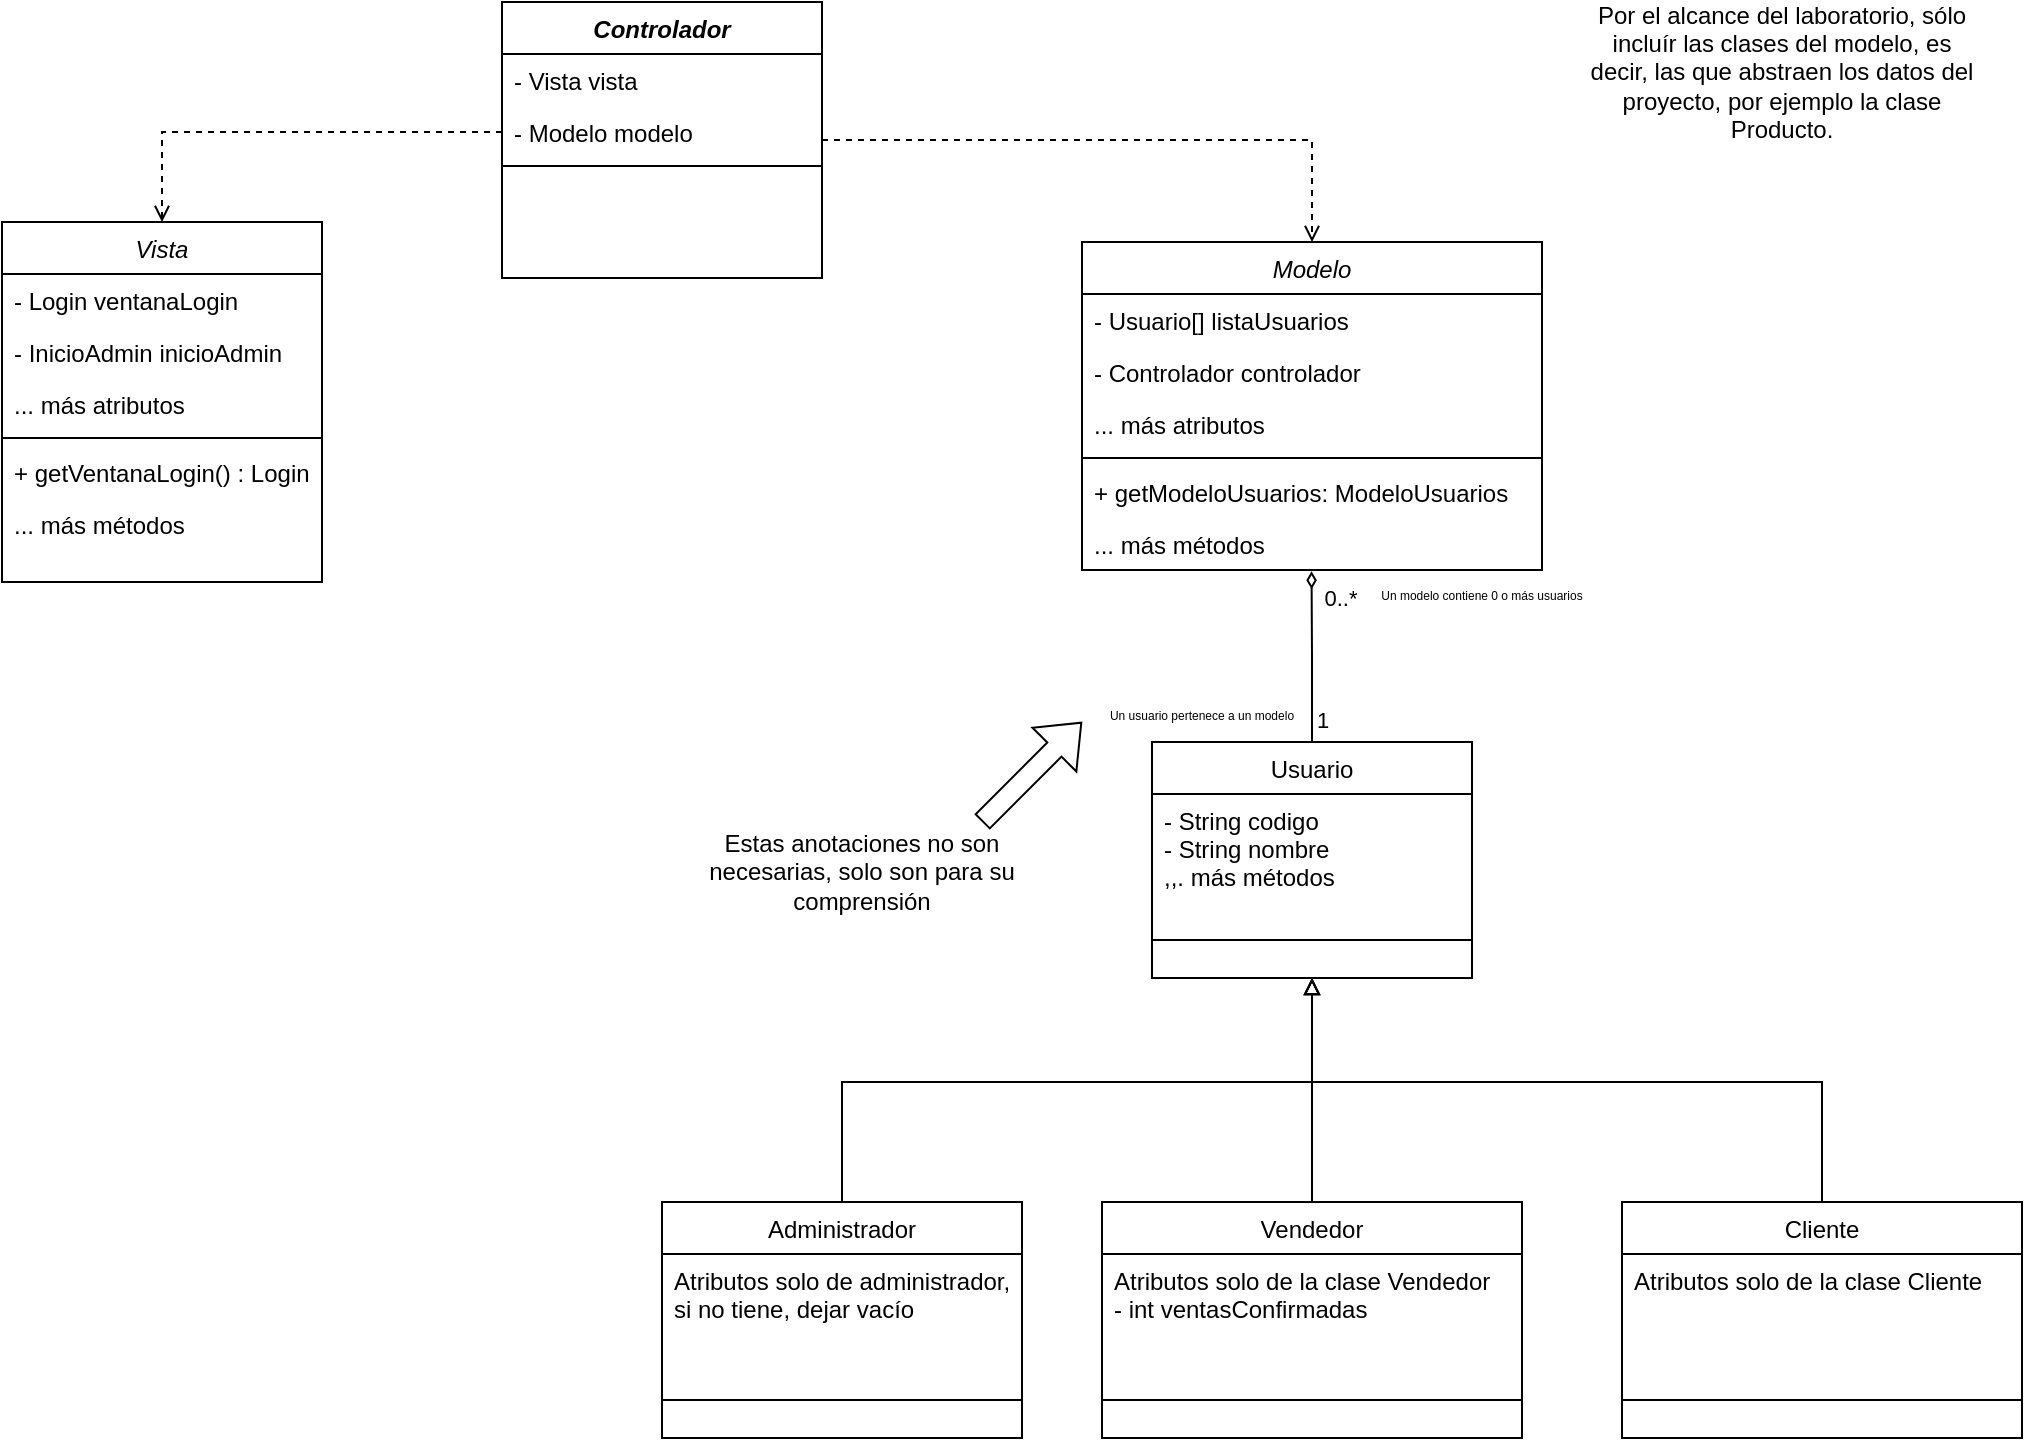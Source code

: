 <mxfile version="28.2.5">
  <diagram id="C5RBs43oDa-KdzZeNtuy" name="Page-1">
    <mxGraphModel dx="2778" dy="1413" grid="1" gridSize="10" guides="1" tooltips="1" connect="1" arrows="1" fold="1" page="1" pageScale="1" pageWidth="827" pageHeight="1169" math="0" shadow="0">
      <root>
        <mxCell id="WIyWlLk6GJQsqaUBKTNV-0" />
        <mxCell id="WIyWlLk6GJQsqaUBKTNV-1" parent="WIyWlLk6GJQsqaUBKTNV-0" />
        <mxCell id="CAEqAtMb21Lt3L2GuSAy-12" style="edgeStyle=orthogonalEdgeStyle;rounded=0;orthogonalLoop=1;jettySize=auto;html=1;entryX=0.5;entryY=0;entryDx=0;entryDy=0;endArrow=open;endFill=0;dashed=1;" parent="WIyWlLk6GJQsqaUBKTNV-1" source="zkfFHV4jXpPFQw0GAbJ--0" target="CAEqAtMb21Lt3L2GuSAy-6" edge="1">
          <mxGeometry relative="1" as="geometry" />
        </mxCell>
        <mxCell id="zkfFHV4jXpPFQw0GAbJ--0" value="Controlador" style="swimlane;fontStyle=3;align=center;verticalAlign=top;childLayout=stackLayout;horizontal=1;startSize=26;horizontalStack=0;resizeParent=1;resizeLast=0;collapsible=1;marginBottom=0;rounded=0;shadow=0;strokeWidth=1;" parent="WIyWlLk6GJQsqaUBKTNV-1" vertex="1">
          <mxGeometry x="310" y="80" width="160" height="138" as="geometry">
            <mxRectangle x="230" y="140" width="160" height="26" as="alternateBounds" />
          </mxGeometry>
        </mxCell>
        <mxCell id="zkfFHV4jXpPFQw0GAbJ--1" value="- Vista vista" style="text;align=left;verticalAlign=top;spacingLeft=4;spacingRight=4;overflow=hidden;rotatable=0;points=[[0,0.5],[1,0.5]];portConstraint=eastwest;" parent="zkfFHV4jXpPFQw0GAbJ--0" vertex="1">
          <mxGeometry y="26" width="160" height="26" as="geometry" />
        </mxCell>
        <mxCell id="zkfFHV4jXpPFQw0GAbJ--2" value="- Modelo modelo" style="text;align=left;verticalAlign=top;spacingLeft=4;spacingRight=4;overflow=hidden;rotatable=0;points=[[0,0.5],[1,0.5]];portConstraint=eastwest;rounded=0;shadow=0;html=0;" parent="zkfFHV4jXpPFQw0GAbJ--0" vertex="1">
          <mxGeometry y="52" width="160" height="26" as="geometry" />
        </mxCell>
        <mxCell id="zkfFHV4jXpPFQw0GAbJ--4" value="" style="line;html=1;strokeWidth=1;align=left;verticalAlign=middle;spacingTop=-1;spacingLeft=3;spacingRight=3;rotatable=0;labelPosition=right;points=[];portConstraint=eastwest;" parent="zkfFHV4jXpPFQw0GAbJ--0" vertex="1">
          <mxGeometry y="78" width="160" height="8" as="geometry" />
        </mxCell>
        <mxCell id="zkfFHV4jXpPFQw0GAbJ--13" value="Usuario" style="swimlane;fontStyle=0;align=center;verticalAlign=top;childLayout=stackLayout;horizontal=1;startSize=26;horizontalStack=0;resizeParent=1;resizeLast=0;collapsible=1;marginBottom=0;rounded=0;shadow=0;strokeWidth=1;" parent="WIyWlLk6GJQsqaUBKTNV-1" vertex="1">
          <mxGeometry x="635" y="450" width="160" height="118" as="geometry">
            <mxRectangle x="340" y="380" width="170" height="26" as="alternateBounds" />
          </mxGeometry>
        </mxCell>
        <mxCell id="zkfFHV4jXpPFQw0GAbJ--14" value="- String codigo&#xa;- String nombre&#xa;,,. más métodos" style="text;align=left;verticalAlign=top;spacingLeft=4;spacingRight=4;overflow=hidden;rotatable=0;points=[[0,0.5],[1,0.5]];portConstraint=eastwest;" parent="zkfFHV4jXpPFQw0GAbJ--13" vertex="1">
          <mxGeometry y="26" width="160" height="54" as="geometry" />
        </mxCell>
        <mxCell id="zkfFHV4jXpPFQw0GAbJ--15" value="" style="line;html=1;strokeWidth=1;align=left;verticalAlign=middle;spacingTop=-1;spacingLeft=3;spacingRight=3;rotatable=0;labelPosition=right;points=[];portConstraint=eastwest;" parent="zkfFHV4jXpPFQw0GAbJ--13" vertex="1">
          <mxGeometry y="80" width="160" height="38" as="geometry" />
        </mxCell>
        <mxCell id="CAEqAtMb21Lt3L2GuSAy-0" value="Vista" style="swimlane;fontStyle=2;align=center;verticalAlign=top;childLayout=stackLayout;horizontal=1;startSize=26;horizontalStack=0;resizeParent=1;resizeLast=0;collapsible=1;marginBottom=0;rounded=0;shadow=0;strokeWidth=1;" parent="WIyWlLk6GJQsqaUBKTNV-1" vertex="1">
          <mxGeometry x="60" y="190" width="160" height="180" as="geometry">
            <mxRectangle x="230" y="140" width="160" height="26" as="alternateBounds" />
          </mxGeometry>
        </mxCell>
        <mxCell id="CAEqAtMb21Lt3L2GuSAy-1" value="- Login ventanaLogin" style="text;align=left;verticalAlign=top;spacingLeft=4;spacingRight=4;overflow=hidden;rotatable=0;points=[[0,0.5],[1,0.5]];portConstraint=eastwest;" parent="CAEqAtMb21Lt3L2GuSAy-0" vertex="1">
          <mxGeometry y="26" width="160" height="26" as="geometry" />
        </mxCell>
        <mxCell id="CAEqAtMb21Lt3L2GuSAy-2" value="- InicioAdmin inicioAdmin" style="text;align=left;verticalAlign=top;spacingLeft=4;spacingRight=4;overflow=hidden;rotatable=0;points=[[0,0.5],[1,0.5]];portConstraint=eastwest;rounded=0;shadow=0;html=0;" parent="CAEqAtMb21Lt3L2GuSAy-0" vertex="1">
          <mxGeometry y="52" width="160" height="26" as="geometry" />
        </mxCell>
        <mxCell id="CAEqAtMb21Lt3L2GuSAy-3" value="... más atributos" style="text;align=left;verticalAlign=top;spacingLeft=4;spacingRight=4;overflow=hidden;rotatable=0;points=[[0,0.5],[1,0.5]];portConstraint=eastwest;rounded=0;shadow=0;html=0;" parent="CAEqAtMb21Lt3L2GuSAy-0" vertex="1">
          <mxGeometry y="78" width="160" height="26" as="geometry" />
        </mxCell>
        <mxCell id="CAEqAtMb21Lt3L2GuSAy-4" value="" style="line;html=1;strokeWidth=1;align=left;verticalAlign=middle;spacingTop=-1;spacingLeft=3;spacingRight=3;rotatable=0;labelPosition=right;points=[];portConstraint=eastwest;" parent="CAEqAtMb21Lt3L2GuSAy-0" vertex="1">
          <mxGeometry y="104" width="160" height="8" as="geometry" />
        </mxCell>
        <mxCell id="BJqcjY9YYXueP6Z9nzBE-0" value="+ getVentanaLogin() : Login&#xa;" style="text;align=left;verticalAlign=top;spacingLeft=4;spacingRight=4;overflow=hidden;rotatable=0;points=[[0,0.5],[1,0.5]];portConstraint=eastwest;" vertex="1" parent="CAEqAtMb21Lt3L2GuSAy-0">
          <mxGeometry y="112" width="160" height="26" as="geometry" />
        </mxCell>
        <mxCell id="CAEqAtMb21Lt3L2GuSAy-5" value="... más métodos" style="text;align=left;verticalAlign=top;spacingLeft=4;spacingRight=4;overflow=hidden;rotatable=0;points=[[0,0.5],[1,0.5]];portConstraint=eastwest;" parent="CAEqAtMb21Lt3L2GuSAy-0" vertex="1">
          <mxGeometry y="138" width="160" height="42" as="geometry" />
        </mxCell>
        <mxCell id="CAEqAtMb21Lt3L2GuSAy-6" value="Modelo" style="swimlane;fontStyle=2;align=center;verticalAlign=top;childLayout=stackLayout;horizontal=1;startSize=26;horizontalStack=0;resizeParent=1;resizeLast=0;collapsible=1;marginBottom=0;rounded=0;shadow=0;strokeWidth=1;" parent="WIyWlLk6GJQsqaUBKTNV-1" vertex="1">
          <mxGeometry x="600" y="200" width="230" height="164" as="geometry">
            <mxRectangle x="230" y="140" width="160" height="26" as="alternateBounds" />
          </mxGeometry>
        </mxCell>
        <mxCell id="CAEqAtMb21Lt3L2GuSAy-7" value="- Usuario[] listaUsuarios" style="text;align=left;verticalAlign=top;spacingLeft=4;spacingRight=4;overflow=hidden;rotatable=0;points=[[0,0.5],[1,0.5]];portConstraint=eastwest;" parent="CAEqAtMb21Lt3L2GuSAy-6" vertex="1">
          <mxGeometry y="26" width="230" height="26" as="geometry" />
        </mxCell>
        <mxCell id="CAEqAtMb21Lt3L2GuSAy-8" value="- Controlador controlador" style="text;align=left;verticalAlign=top;spacingLeft=4;spacingRight=4;overflow=hidden;rotatable=0;points=[[0,0.5],[1,0.5]];portConstraint=eastwest;rounded=0;shadow=0;html=0;" parent="CAEqAtMb21Lt3L2GuSAy-6" vertex="1">
          <mxGeometry y="52" width="230" height="26" as="geometry" />
        </mxCell>
        <mxCell id="CAEqAtMb21Lt3L2GuSAy-9" value="... más atributos" style="text;align=left;verticalAlign=top;spacingLeft=4;spacingRight=4;overflow=hidden;rotatable=0;points=[[0,0.5],[1,0.5]];portConstraint=eastwest;rounded=0;shadow=0;html=0;" parent="CAEqAtMb21Lt3L2GuSAy-6" vertex="1">
          <mxGeometry y="78" width="230" height="26" as="geometry" />
        </mxCell>
        <mxCell id="CAEqAtMb21Lt3L2GuSAy-10" value="" style="line;html=1;strokeWidth=1;align=left;verticalAlign=middle;spacingTop=-1;spacingLeft=3;spacingRight=3;rotatable=0;labelPosition=right;points=[];portConstraint=eastwest;" parent="CAEqAtMb21Lt3L2GuSAy-6" vertex="1">
          <mxGeometry y="104" width="230" height="8" as="geometry" />
        </mxCell>
        <mxCell id="CAEqAtMb21Lt3L2GuSAy-11" value="+ getModeloUsuarios: ModeloUsuarios" style="text;align=left;verticalAlign=top;spacingLeft=4;spacingRight=4;overflow=hidden;rotatable=0;points=[[0,0.5],[1,0.5]];portConstraint=eastwest;" parent="CAEqAtMb21Lt3L2GuSAy-6" vertex="1">
          <mxGeometry y="112" width="230" height="26" as="geometry" />
        </mxCell>
        <mxCell id="BJqcjY9YYXueP6Z9nzBE-10" value="... más métodos" style="text;align=left;verticalAlign=top;spacingLeft=4;spacingRight=4;overflow=hidden;rotatable=0;points=[[0,0.5],[1,0.5]];portConstraint=eastwest;" vertex="1" parent="CAEqAtMb21Lt3L2GuSAy-6">
          <mxGeometry y="138" width="230" height="26" as="geometry" />
        </mxCell>
        <mxCell id="CAEqAtMb21Lt3L2GuSAy-13" style="edgeStyle=orthogonalEdgeStyle;rounded=0;orthogonalLoop=1;jettySize=auto;html=1;entryX=0.5;entryY=0;entryDx=0;entryDy=0;endArrow=open;endFill=0;dashed=1;" parent="WIyWlLk6GJQsqaUBKTNV-1" source="zkfFHV4jXpPFQw0GAbJ--2" target="CAEqAtMb21Lt3L2GuSAy-0" edge="1">
          <mxGeometry relative="1" as="geometry" />
        </mxCell>
        <mxCell id="CAEqAtMb21Lt3L2GuSAy-14" style="edgeStyle=orthogonalEdgeStyle;rounded=0;orthogonalLoop=1;jettySize=auto;html=1;endArrow=diamondThin;endFill=0;entryX=0.499;entryY=1.026;entryDx=0;entryDy=0;entryPerimeter=0;" parent="WIyWlLk6GJQsqaUBKTNV-1" source="zkfFHV4jXpPFQw0GAbJ--13" target="BJqcjY9YYXueP6Z9nzBE-10" edge="1">
          <mxGeometry relative="1" as="geometry">
            <mxPoint x="720" y="370" as="targetPoint" />
            <Array as="points" />
          </mxGeometry>
        </mxCell>
        <mxCell id="BJqcjY9YYXueP6Z9nzBE-7" value="1" style="edgeLabel;html=1;align=center;verticalAlign=middle;resizable=0;points=[];" vertex="1" connectable="0" parent="CAEqAtMb21Lt3L2GuSAy-14">
          <mxGeometry x="-0.732" y="-5" relative="1" as="geometry">
            <mxPoint as="offset" />
          </mxGeometry>
        </mxCell>
        <mxCell id="BJqcjY9YYXueP6Z9nzBE-8" value="0..*" style="edgeLabel;html=1;align=center;verticalAlign=middle;resizable=0;points=[];" vertex="1" connectable="0" parent="CAEqAtMb21Lt3L2GuSAy-14">
          <mxGeometry x="0.678" y="-3" relative="1" as="geometry">
            <mxPoint x="11" as="offset" />
          </mxGeometry>
        </mxCell>
        <mxCell id="BJqcjY9YYXueP6Z9nzBE-17" style="edgeStyle=orthogonalEdgeStyle;rounded=0;orthogonalLoop=1;jettySize=auto;html=1;exitX=0.5;exitY=0;exitDx=0;exitDy=0;entryX=0.5;entryY=1;entryDx=0;entryDy=0;endArrow=block;endFill=0;" edge="1" parent="WIyWlLk6GJQsqaUBKTNV-1" source="CAEqAtMb21Lt3L2GuSAy-15" target="zkfFHV4jXpPFQw0GAbJ--13">
          <mxGeometry relative="1" as="geometry">
            <Array as="points">
              <mxPoint x="480" y="620" />
              <mxPoint x="715" y="620" />
            </Array>
          </mxGeometry>
        </mxCell>
        <mxCell id="CAEqAtMb21Lt3L2GuSAy-15" value="Administrador" style="swimlane;fontStyle=0;align=center;verticalAlign=top;childLayout=stackLayout;horizontal=1;startSize=26;horizontalStack=0;resizeParent=1;resizeLast=0;collapsible=1;marginBottom=0;rounded=0;shadow=0;strokeWidth=1;" parent="WIyWlLk6GJQsqaUBKTNV-1" vertex="1">
          <mxGeometry x="390" y="680" width="180" height="118" as="geometry">
            <mxRectangle x="340" y="380" width="170" height="26" as="alternateBounds" />
          </mxGeometry>
        </mxCell>
        <mxCell id="CAEqAtMb21Lt3L2GuSAy-16" value="Atributos solo de administrador, &#xa;si no tiene, dejar vacío&#xa;" style="text;align=left;verticalAlign=top;spacingLeft=4;spacingRight=4;overflow=hidden;rotatable=0;points=[[0,0.5],[1,0.5]];portConstraint=eastwest;" parent="CAEqAtMb21Lt3L2GuSAy-15" vertex="1">
          <mxGeometry y="26" width="180" height="54" as="geometry" />
        </mxCell>
        <mxCell id="CAEqAtMb21Lt3L2GuSAy-17" value="" style="line;html=1;strokeWidth=1;align=left;verticalAlign=middle;spacingTop=-1;spacingLeft=3;spacingRight=3;rotatable=0;labelPosition=right;points=[];portConstraint=eastwest;" parent="CAEqAtMb21Lt3L2GuSAy-15" vertex="1">
          <mxGeometry y="80" width="180" height="38" as="geometry" />
        </mxCell>
        <mxCell id="BJqcjY9YYXueP6Z9nzBE-19" style="edgeStyle=orthogonalEdgeStyle;rounded=0;orthogonalLoop=1;jettySize=auto;html=1;exitX=0.5;exitY=0;exitDx=0;exitDy=0;entryX=0.5;entryY=1;entryDx=0;entryDy=0;endArrow=block;endFill=0;" edge="1" parent="WIyWlLk6GJQsqaUBKTNV-1" source="CAEqAtMb21Lt3L2GuSAy-18" target="zkfFHV4jXpPFQw0GAbJ--13">
          <mxGeometry relative="1" as="geometry" />
        </mxCell>
        <mxCell id="CAEqAtMb21Lt3L2GuSAy-18" value="Vendedor" style="swimlane;fontStyle=0;align=center;verticalAlign=top;childLayout=stackLayout;horizontal=1;startSize=26;horizontalStack=0;resizeParent=1;resizeLast=0;collapsible=1;marginBottom=0;rounded=0;shadow=0;strokeWidth=1;" parent="WIyWlLk6GJQsqaUBKTNV-1" vertex="1">
          <mxGeometry x="610" y="680" width="210" height="118" as="geometry">
            <mxRectangle x="340" y="380" width="170" height="26" as="alternateBounds" />
          </mxGeometry>
        </mxCell>
        <mxCell id="CAEqAtMb21Lt3L2GuSAy-19" value="Atributos solo de la clase Vendedor&#xa;- int ventasConfirmadas" style="text;align=left;verticalAlign=top;spacingLeft=4;spacingRight=4;overflow=hidden;rotatable=0;points=[[0,0.5],[1,0.5]];portConstraint=eastwest;" parent="CAEqAtMb21Lt3L2GuSAy-18" vertex="1">
          <mxGeometry y="26" width="210" height="54" as="geometry" />
        </mxCell>
        <mxCell id="CAEqAtMb21Lt3L2GuSAy-20" value="" style="line;html=1;strokeWidth=1;align=left;verticalAlign=middle;spacingTop=-1;spacingLeft=3;spacingRight=3;rotatable=0;labelPosition=right;points=[];portConstraint=eastwest;" parent="CAEqAtMb21Lt3L2GuSAy-18" vertex="1">
          <mxGeometry y="80" width="210" height="38" as="geometry" />
        </mxCell>
        <mxCell id="BJqcjY9YYXueP6Z9nzBE-21" style="edgeStyle=orthogonalEdgeStyle;rounded=0;orthogonalLoop=1;jettySize=auto;html=1;exitX=0.5;exitY=0;exitDx=0;exitDy=0;entryX=0.5;entryY=1;entryDx=0;entryDy=0;endArrow=block;endFill=0;" edge="1" parent="WIyWlLk6GJQsqaUBKTNV-1" source="CAEqAtMb21Lt3L2GuSAy-21" target="zkfFHV4jXpPFQw0GAbJ--13">
          <mxGeometry relative="1" as="geometry">
            <Array as="points">
              <mxPoint x="970" y="620" />
              <mxPoint x="715" y="620" />
            </Array>
          </mxGeometry>
        </mxCell>
        <mxCell id="CAEqAtMb21Lt3L2GuSAy-21" value="Cliente" style="swimlane;fontStyle=0;align=center;verticalAlign=top;childLayout=stackLayout;horizontal=1;startSize=26;horizontalStack=0;resizeParent=1;resizeLast=0;collapsible=1;marginBottom=0;rounded=0;shadow=0;strokeWidth=1;" parent="WIyWlLk6GJQsqaUBKTNV-1" vertex="1">
          <mxGeometry x="870" y="680" width="200" height="118" as="geometry">
            <mxRectangle x="340" y="380" width="170" height="26" as="alternateBounds" />
          </mxGeometry>
        </mxCell>
        <mxCell id="CAEqAtMb21Lt3L2GuSAy-22" value="Atributos solo de la clase Cliente" style="text;align=left;verticalAlign=top;spacingLeft=4;spacingRight=4;overflow=hidden;rotatable=0;points=[[0,0.5],[1,0.5]];portConstraint=eastwest;" parent="CAEqAtMb21Lt3L2GuSAy-21" vertex="1">
          <mxGeometry y="26" width="200" height="54" as="geometry" />
        </mxCell>
        <mxCell id="CAEqAtMb21Lt3L2GuSAy-23" value="" style="line;html=1;strokeWidth=1;align=left;verticalAlign=middle;spacingTop=-1;spacingLeft=3;spacingRight=3;rotatable=0;labelPosition=right;points=[];portConstraint=eastwest;" parent="CAEqAtMb21Lt3L2GuSAy-21" vertex="1">
          <mxGeometry y="80" width="200" height="38" as="geometry" />
        </mxCell>
        <mxCell id="BJqcjY9YYXueP6Z9nzBE-5" value="Por el alcance del laboratorio, sólo incluír las clases del modelo, es decir, las que abstraen los datos del proyecto, por ejemplo la clase Producto." style="text;html=1;align=center;verticalAlign=middle;whiteSpace=wrap;rounded=0;" vertex="1" parent="WIyWlLk6GJQsqaUBKTNV-1">
          <mxGeometry x="850" y="100" width="200" height="30" as="geometry" />
        </mxCell>
        <mxCell id="BJqcjY9YYXueP6Z9nzBE-9" value="&lt;font style=&quot;font-size: 6px;&quot;&gt;Un modelo contiene 0 o más usuarios&lt;/font&gt;" style="text;html=1;align=center;verticalAlign=middle;whiteSpace=wrap;rounded=0;" vertex="1" parent="WIyWlLk6GJQsqaUBKTNV-1">
          <mxGeometry x="740" y="370" width="120" height="10" as="geometry" />
        </mxCell>
        <mxCell id="BJqcjY9YYXueP6Z9nzBE-12" value="&lt;font style=&quot;font-size: 6px;&quot;&gt;Un usuario pertenece a un modelo&lt;/font&gt;" style="text;html=1;align=center;verticalAlign=middle;whiteSpace=wrap;rounded=0;" vertex="1" parent="WIyWlLk6GJQsqaUBKTNV-1">
          <mxGeometry x="610" y="430" width="100" height="10" as="geometry" />
        </mxCell>
        <mxCell id="BJqcjY9YYXueP6Z9nzBE-14" value="" style="shape=flexArrow;endArrow=classic;html=1;rounded=0;" edge="1" parent="WIyWlLk6GJQsqaUBKTNV-1">
          <mxGeometry width="50" height="50" relative="1" as="geometry">
            <mxPoint x="550" y="490" as="sourcePoint" />
            <mxPoint x="600" y="440" as="targetPoint" />
          </mxGeometry>
        </mxCell>
        <mxCell id="BJqcjY9YYXueP6Z9nzBE-16" value="Estas anotaciones no son necesarias, solo son para su comprensión" style="text;html=1;align=center;verticalAlign=middle;whiteSpace=wrap;rounded=0;" vertex="1" parent="WIyWlLk6GJQsqaUBKTNV-1">
          <mxGeometry x="410" y="500" width="160" height="30" as="geometry" />
        </mxCell>
      </root>
    </mxGraphModel>
  </diagram>
</mxfile>
